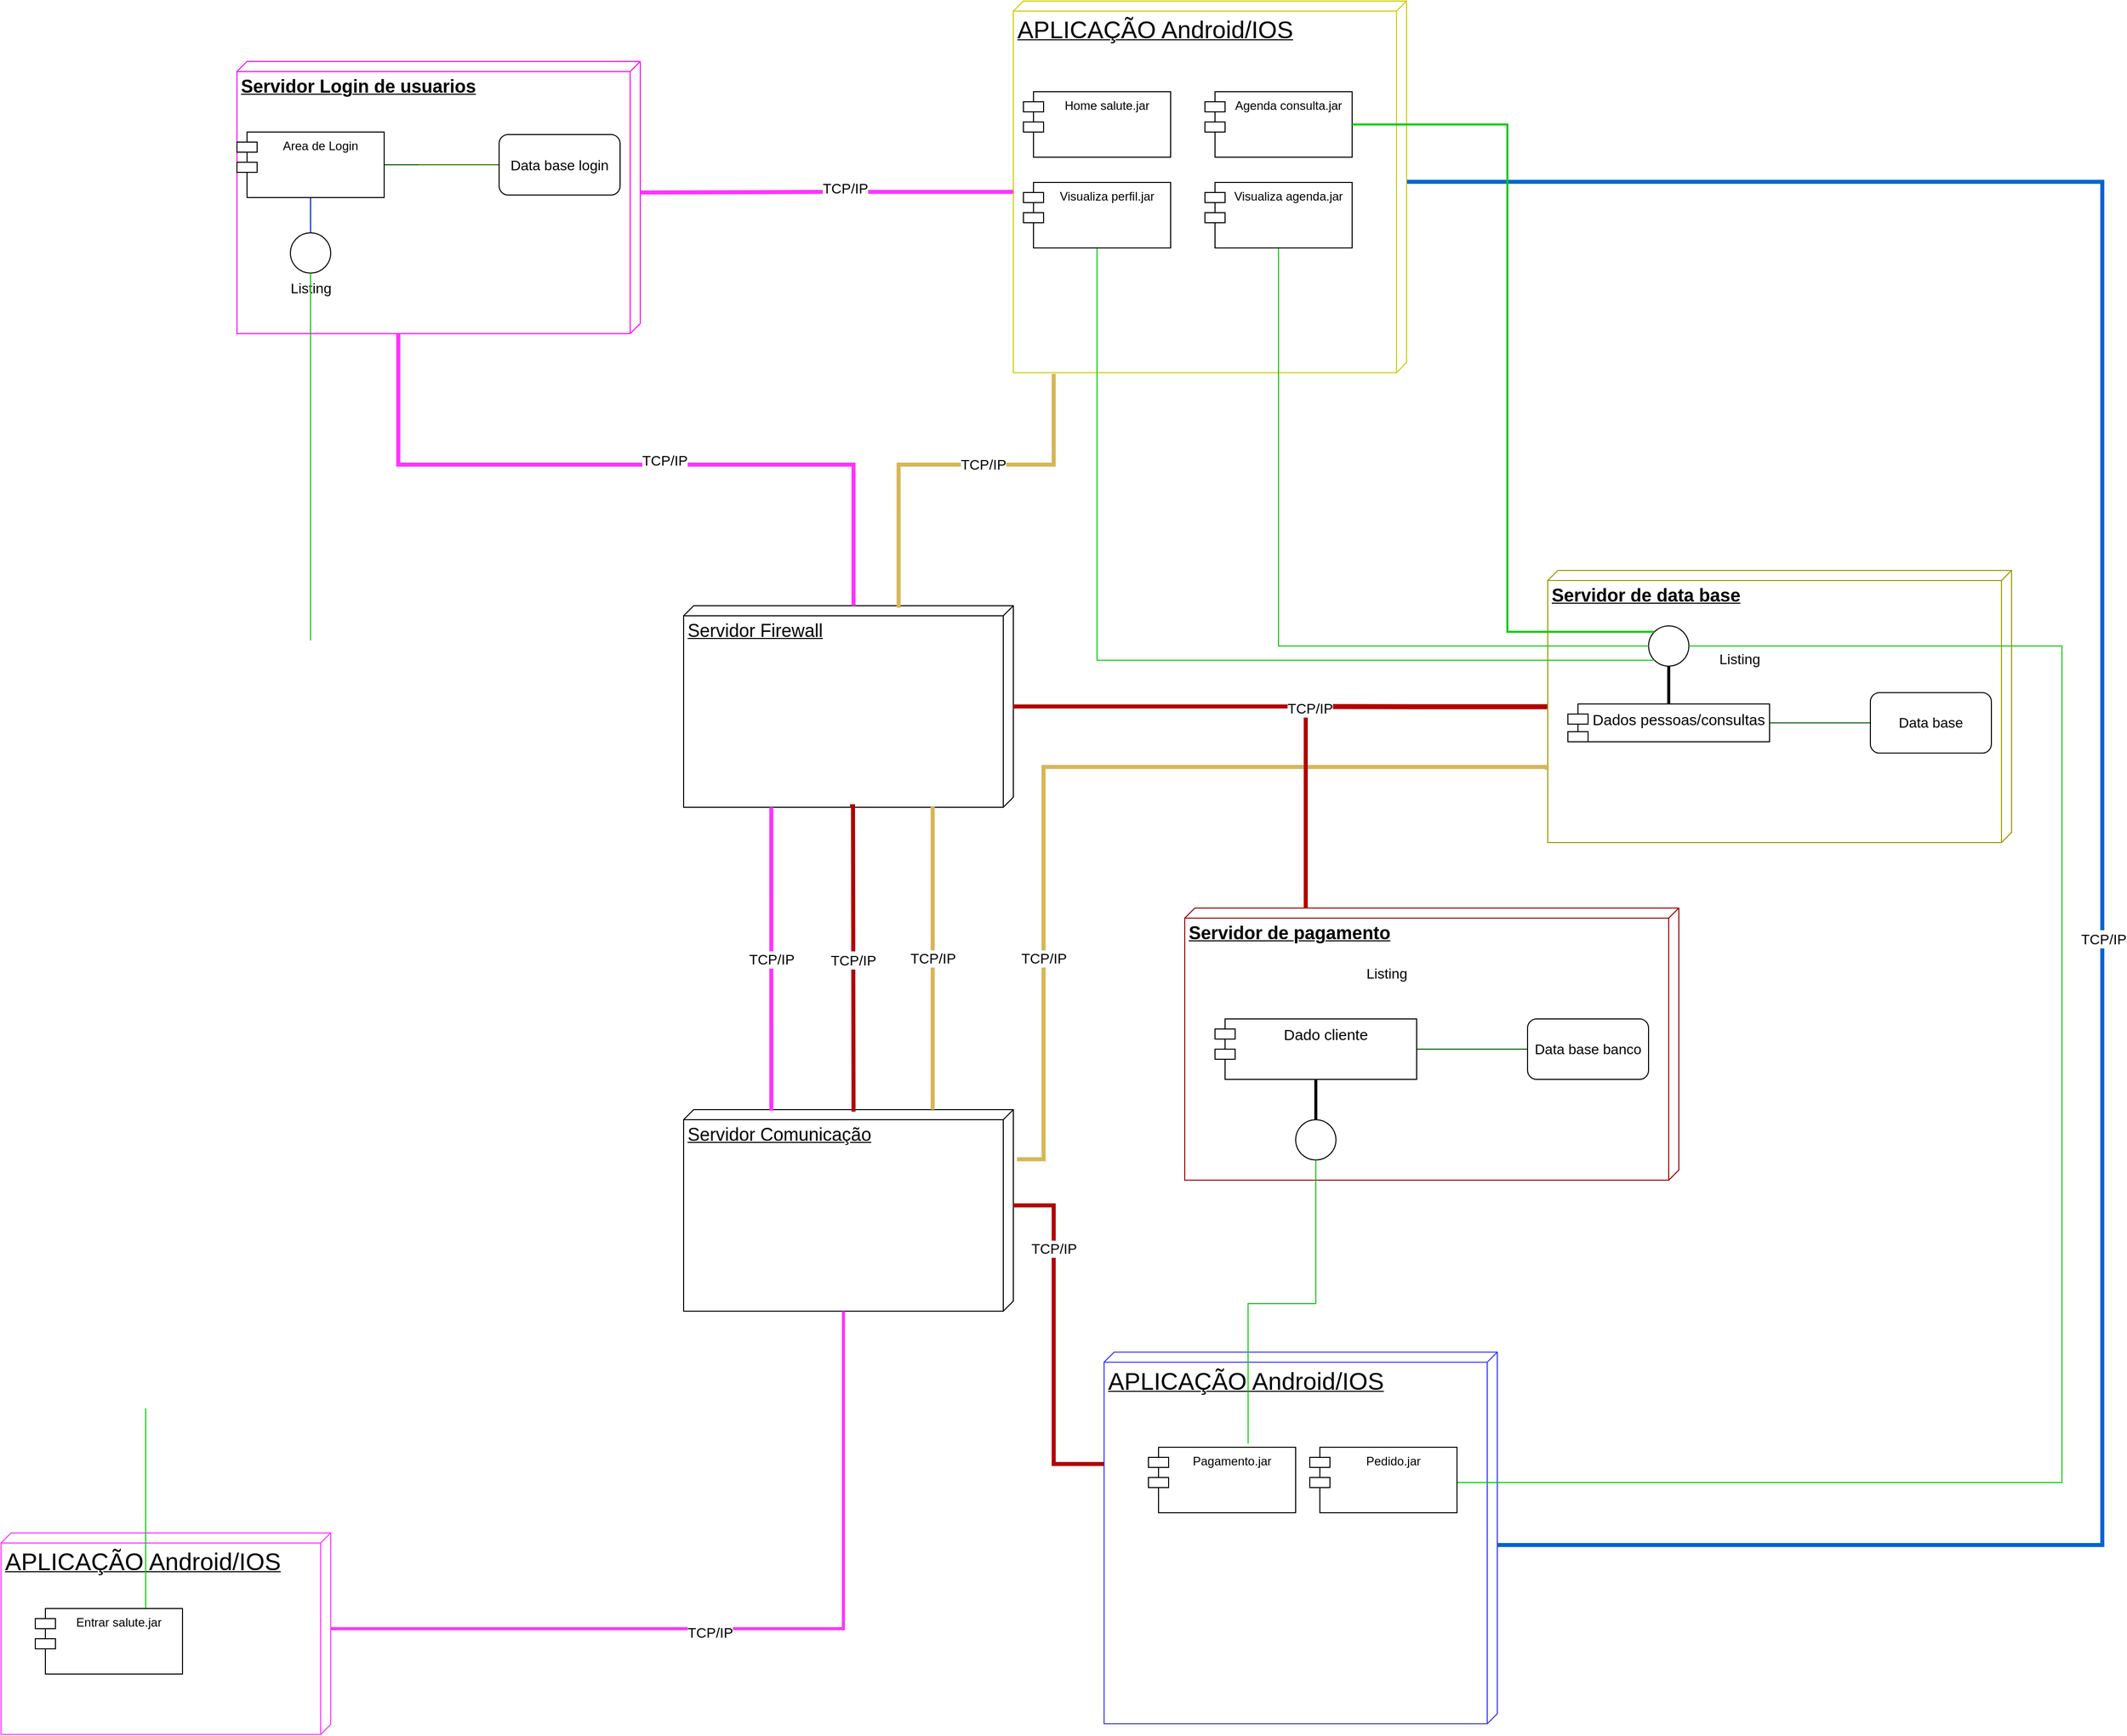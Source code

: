 <mxfile version="20.4.0" type="google"><diagram id="gtR_iG1CbRh9A4TtxBaG" name="Página-1"><mxGraphModel grid="1" page="1" gridSize="10" guides="1" tooltips="1" connect="1" arrows="1" fold="1" pageScale="1" pageWidth="827" pageHeight="1169" math="0" shadow="0"><root><mxCell id="0"/><mxCell id="1" parent="0"/><mxCell id="o-lzPak7zDbeE94U4sAy-19" value="&lt;span style=&quot;font-size: 18px;&quot;&gt;Servidor Login de usuarios&lt;/span&gt;&lt;span style=&quot;color: rgba(0, 0, 0, 0); font-family: monospace; font-size: 0px;&quot;&gt;%3CmxGraphModel%3E%3Croot%3E%3CmxCell%20id%3D%220%22%2F%3E%3CmxCell%20id%3D%221%22%20parent%3D%220%22%2F%3E%3CmxCell%20id%3D%222%22%20style%3D%22edgeStyle%3DorthogonalEdgeStyle%3Brounded%3D0%3BorthogonalLoop%3D1%3BjettySize%3Dauto%3Bhtml%3D1%3BexitX%3D0%3BexitY%3D0%3BexitDx%3D0%3BexitDy%3D158.5%3BexitPerimeter%3D0%3BfontSize%3D24%3BendArrow%3Dnone%3BendFill%3D0%3BentryX%3D0%3BentryY%3D0%3BentryDx%3D200%3BentryDy%3D168.5%3BentryPerimeter%3D0%3BfillColor%3D%23d80073%3BstrokeColor%3D%23FF33FF%3BstrokeWidth%3D3%3B%22%20edge%3D%221%22%20parent%3D%221%22%3E%3CmxGeometry%20relative%3D%221%22%20as%3D%22geometry%22%3E%3CmxPoint%20x%3D%22658.5%22%20y%3D%22-180%22%20as%3D%22targetPoint%22%2F%3E%3CmxPoint%20x%3D%22658.5%22%20y%3D%2275%22%20as%3D%22sourcePoint%22%2F%3E%3C%2FmxGeometry%3E%3C%2FmxCell%3E%3CmxCell%20id%3D%223%22%20value%3D%22TCP%2FIP%22%20style%3D%22edgeLabel%3Bhtml%3D1%3Balign%3Dcenter%3BverticalAlign%3Dmiddle%3Bresizable%3D0%3Bpoints%3D%5B%5D%3BfontSize%3D14%3B%22%20vertex%3D%221%22%20connectable%3D%220%22%20parent%3D%222%22%3E%3CmxGeometry%20x%3D%22-0.09%22%20y%3D%22-4%22%20relative%3D%221%22%20as%3D%22geometry%22%3E%3CmxPoint%20x%3D%221%22%20as%3D%22offset%22%2F%3E%3C%2FmxGeometry%3E%3C%2FmxCell%3E%3C%2Froot%3E%3C%2FmxGraphModel%3E&lt;/span&gt;" style="verticalAlign=top;align=left;spacingTop=8;spacingLeft=2;spacingRight=12;shape=cube;size=10;direction=south;fontStyle=5;html=1;strokeColor=#FF00FF;" vertex="1" parent="1"><mxGeometry x="510" y="-1370" width="400" height="270" as="geometry"/></mxCell><mxCell id="o-lzPak7zDbeE94U4sAy-27" value="" style="ellipse;whiteSpace=wrap;html=1;fontSize=14;" vertex="1" parent="1"><mxGeometry x="563" y="-1200" width="40" height="40" as="geometry"/></mxCell><mxCell id="o-lzPak7zDbeE94U4sAy-29" style="edgeStyle=orthogonalEdgeStyle;rounded=0;orthogonalLoop=1;jettySize=auto;html=1;exitX=0.5;exitY=1;exitDx=0;exitDy=0;entryX=0.5;entryY=0;entryDx=0;entryDy=0;strokeColor=#001DBC;strokeWidth=1;fontSize=14;endArrow=none;endFill=0;fillColor=#0050ef;" edge="1" parent="1" source="o-lzPak7zDbeE94U4sAy-28" target="o-lzPak7zDbeE94U4sAy-27"><mxGeometry relative="1" as="geometry"/></mxCell><mxCell id="o-lzPak7zDbeE94U4sAy-35" style="edgeStyle=orthogonalEdgeStyle;rounded=0;orthogonalLoop=1;jettySize=auto;html=1;exitX=1;exitY=0.5;exitDx=0;exitDy=0;entryX=0;entryY=0.5;entryDx=0;entryDy=0;strokeColor=#005700;strokeWidth=1;fontSize=14;endArrow=none;endFill=0;fillColor=#008a00;" edge="1" parent="1" source="o-lzPak7zDbeE94U4sAy-28" target="o-lzPak7zDbeE94U4sAy-34"><mxGeometry relative="1" as="geometry"/></mxCell><mxCell id="o-lzPak7zDbeE94U4sAy-28" value="Area de Login" style="shape=module;align=left;spacingLeft=20;align=center;verticalAlign=top;" vertex="1" parent="1"><mxGeometry x="510" y="-1300" width="146" height="65" as="geometry"/></mxCell><mxCell id="o-lzPak7zDbeE94U4sAy-33" value="Listing" style="text;html=1;align=center;verticalAlign=middle;resizable=0;points=[];autosize=1;strokeColor=none;fillColor=none;fontSize=14;" vertex="1" parent="1"><mxGeometry x="553" y="-1160" width="60" height="30" as="geometry"/></mxCell><mxCell id="o-lzPak7zDbeE94U4sAy-37" value="" style="edgeStyle=orthogonalEdgeStyle;rounded=0;orthogonalLoop=1;jettySize=auto;html=1;strokeColor=#2D7600;strokeWidth=1;fontSize=14;endArrow=none;endFill=0;fillColor=#60a917;" edge="1" parent="1" source="o-lzPak7zDbeE94U4sAy-34"><mxGeometry relative="1" as="geometry"><mxPoint x="690" y="-1267.5" as="targetPoint"/></mxGeometry></mxCell><mxCell id="o-lzPak7zDbeE94U4sAy-34" value="Data base login" style="rounded=1;whiteSpace=wrap;html=1;fontSize=14;" vertex="1" parent="1"><mxGeometry x="770" y="-1297.5" width="120" height="60" as="geometry"/></mxCell><mxCell id="o-lzPak7zDbeE94U4sAy-4" value="&lt;span style=&quot;font-size: 18px;&quot;&gt;Servidor Comunicação&lt;/span&gt;" style="verticalAlign=top;align=left;spacingTop=8;spacingLeft=2;spacingRight=12;shape=cube;size=10;direction=south;fontStyle=4;html=1;" vertex="1" parent="1"><mxGeometry x="953" y="-330" width="327" height="200" as="geometry"/></mxCell><mxCell id="o-lzPak7zDbeE94U4sAy-6" value="&lt;font style=&quot;font-size: 24px;&quot;&gt;APLICAÇÃO Android/IOS&lt;/font&gt;" style="verticalAlign=top;align=left;spacingTop=8;spacingLeft=2;spacingRight=12;shape=cube;size=10;direction=south;fontStyle=4;html=1;strokeColor=#FF33FF;" vertex="1" parent="1"><mxGeometry x="276" y="90" width="327" height="200" as="geometry"/></mxCell><mxCell id="o-lzPak7zDbeE94U4sAy-26" style="edgeStyle=orthogonalEdgeStyle;rounded=0;orthogonalLoop=1;jettySize=auto;html=1;exitX=0.75;exitY=0;exitDx=0;exitDy=0;entryX=0.5;entryY=1;entryDx=0;entryDy=0;strokeColor=#00CC00;strokeWidth=1;fontSize=14;endArrow=none;endFill=0;fillColor=#008a00;" edge="1" parent="1" source="o-lzPak7zDbeE94U4sAy-7" target="o-lzPak7zDbeE94U4sAy-27"><mxGeometry relative="1" as="geometry"><Array as="points"><mxPoint x="419" y="-498"/><mxPoint x="583" y="-498"/></Array></mxGeometry></mxCell><mxCell id="o-lzPak7zDbeE94U4sAy-7" value="Entrar salute.jar" style="shape=module;align=left;spacingLeft=20;align=center;verticalAlign=top;" vertex="1" parent="1"><mxGeometry x="310" y="165" width="146" height="65" as="geometry"/></mxCell><mxCell id="o-lzPak7zDbeE94U4sAy-11" style="edgeStyle=orthogonalEdgeStyle;rounded=0;orthogonalLoop=1;jettySize=auto;html=1;exitX=0;exitY=0;exitDx=95;exitDy=0;exitPerimeter=0;fontSize=24;endArrow=none;endFill=0;entryX=0;entryY=0;entryDx=200;entryDy=168.5;entryPerimeter=0;fillColor=#d80073;strokeColor=#FF33FF;strokeWidth=3;" edge="1" parent="1" source="o-lzPak7zDbeE94U4sAy-6" target="o-lzPak7zDbeE94U4sAy-4"><mxGeometry relative="1" as="geometry"><mxPoint x="788.5" y="-130" as="targetPoint"/><mxPoint x="658.5" y="75" as="sourcePoint"/></mxGeometry></mxCell><mxCell id="o-lzPak7zDbeE94U4sAy-13" value="TCP/IP" style="edgeLabel;html=1;align=center;verticalAlign=middle;resizable=0;points=[];fontSize=14;" connectable="0" vertex="1" parent="o-lzPak7zDbeE94U4sAy-11"><mxGeometry x="-0.09" y="-4" relative="1" as="geometry"><mxPoint x="1" as="offset"/></mxGeometry></mxCell><mxCell id="o-lzPak7zDbeE94U4sAy-14" value="&lt;span style=&quot;font-size: 18px;&quot;&gt;Servidor Firewall&lt;/span&gt;&lt;span style=&quot;color: rgba(0, 0, 0, 0); font-family: monospace; font-size: 0px;&quot;&gt;%3CmxGraphModel%3E%3Croot%3E%3CmxCell%20id%3D%220%22%2F%3E%3CmxCell%20id%3D%221%22%20parent%3D%220%22%2F%3E%3CmxCell%20id%3D%222%22%20style%3D%22edgeStyle%3DorthogonalEdgeStyle%3Brounded%3D0%3BorthogonalLoop%3D1%3BjettySize%3Dauto%3Bhtml%3D1%3BexitX%3D0%3BexitY%3D0%3BexitDx%3D0%3BexitDy%3D158.5%3BexitPerimeter%3D0%3BfontSize%3D24%3BendArrow%3Dnone%3BendFill%3D0%3BentryX%3D0%3BentryY%3D0%3BentryDx%3D200%3BentryDy%3D168.5%3BentryPerimeter%3D0%3BfillColor%3D%23d80073%3BstrokeColor%3D%23FF33FF%3BstrokeWidth%3D3%3B%22%20edge%3D%221%22%20parent%3D%221%22%3E%3CmxGeometry%20relative%3D%221%22%20as%3D%22geometry%22%3E%3CmxPoint%20x%3D%22658.5%22%20y%3D%22-180%22%20as%3D%22targetPoint%22%2F%3E%3CmxPoint%20x%3D%22658.5%22%20y%3D%2275%22%20as%3D%22sourcePoint%22%2F%3E%3C%2FmxGeometry%3E%3C%2FmxCell%3E%3CmxCell%20id%3D%223%22%20value%3D%22TCP%2FIP%22%20style%3D%22edgeLabel%3Bhtml%3D1%3Balign%3Dcenter%3BverticalAlign%3Dmiddle%3Bresizable%3D0%3Bpoints%3D%5B%5D%3BfontSize%3D14%3B%22%20vertex%3D%221%22%20connectable%3D%220%22%20parent%3D%222%22%3E%3CmxGeometry%20x%3D%22-0.09%22%20y%3D%22-4%22%20relative%3D%221%22%20as%3D%22geometry%22%3E%3CmxPoint%20x%3D%221%22%20as%3D%22offset%22%2F%3E%3C%2FmxGeometry%3E%3C%2FmxCell%3E%3C%2Froot%3E%3C%2FmxGraphModel%3E&lt;/span&gt;" style="verticalAlign=top;align=left;spacingTop=8;spacingLeft=2;spacingRight=12;shape=cube;size=10;direction=south;fontStyle=4;html=1;" vertex="1" parent="1"><mxGeometry x="953" y="-830" width="327" height="200" as="geometry"/></mxCell><mxCell id="o-lzPak7zDbeE94U4sAy-17" style="edgeStyle=orthogonalEdgeStyle;rounded=0;orthogonalLoop=1;jettySize=auto;html=1;fontSize=24;endArrow=none;endFill=0;entryX=1;entryY=0.734;entryDx=0;entryDy=0;entryPerimeter=0;fillColor=#d80073;strokeColor=#FF33FF;strokeWidth=4;" edge="1" parent="1" target="o-lzPak7zDbeE94U4sAy-14"><mxGeometry relative="1" as="geometry"><mxPoint x="230" y="-400" as="targetPoint"/><mxPoint x="1040" y="-330" as="sourcePoint"/><Array as="points"><mxPoint x="1040" y="-329"/></Array></mxGeometry></mxCell><mxCell id="o-lzPak7zDbeE94U4sAy-18" value="TCP/IP" style="edgeLabel;html=1;align=center;verticalAlign=middle;resizable=0;points=[];fontSize=14;" connectable="0" vertex="1" parent="o-lzPak7zDbeE94U4sAy-17"><mxGeometry x="-0.09" y="-4" relative="1" as="geometry"><mxPoint x="-4" y="-14" as="offset"/></mxGeometry></mxCell><mxCell id="o-lzPak7zDbeE94U4sAy-24" style="edgeStyle=orthogonalEdgeStyle;rounded=0;orthogonalLoop=1;jettySize=auto;html=1;fontSize=24;endArrow=none;endFill=0;fillColor=#d80073;strokeColor=#FF33FF;strokeWidth=4;exitX=0;exitY=0;exitDx=0;exitDy=158.5;exitPerimeter=0;" edge="1" parent="1" source="o-lzPak7zDbeE94U4sAy-14"><mxGeometry relative="1" as="geometry"><mxPoint x="670" y="-1100" as="targetPoint"/><mxPoint x="653" y="-820" as="sourcePoint"/><Array as="points"><mxPoint x="1122" y="-970"/><mxPoint x="670" y="-970"/></Array></mxGeometry></mxCell><mxCell id="o-lzPak7zDbeE94U4sAy-25" value="TCP/IP" style="edgeLabel;html=1;align=center;verticalAlign=middle;resizable=0;points=[];fontSize=14;" connectable="0" vertex="1" parent="o-lzPak7zDbeE94U4sAy-24"><mxGeometry x="-0.09" y="-4" relative="1" as="geometry"><mxPoint x="1" as="offset"/></mxGeometry></mxCell><mxCell id="0MelGUalMQh4CNWxsU4_-74" style="edgeStyle=orthogonalEdgeStyle;rounded=0;orthogonalLoop=1;jettySize=auto;html=1;exitX=0.501;exitY=1;exitDx=0;exitDy=0;exitPerimeter=0;strokeColor=#B20000;strokeWidth=5;fontSize=15;endArrow=none;endFill=0;fillColor=#e51400;" edge="1" parent="1" source="0MelGUalMQh4CNWxsU4_-10"><mxGeometry relative="1" as="geometry"><mxPoint x="1570" y="-730" as="targetPoint"/><Array as="points"/></mxGeometry></mxCell><mxCell id="0MelGUalMQh4CNWxsU4_-10" value="&lt;span style=&quot;font-size: 18px;&quot;&gt;Servidor de data base&lt;/span&gt;&lt;span style=&quot;color: rgba(0, 0, 0, 0); font-family: monospace; font-size: 0px;&quot;&gt;%3CmxGraphModel%3E%3Croot%3E%3CmxCell%20id%3D%220%22%2F%3E%3CmxCell%20id%3D%221%22%20parent%3D%220%22%2F%3E%3CmxCell%20id%3D%222%22%20style%3D%22edgeStyle%3DorthogonalEdgeStyle%3Brounded%3D0%3BorthogonalLoop%3D1%3BjettySize%3Dauto%3Bhtml%3D1%3BexitX%3D0%3BexitY%3D0%3BexitDx%3D0%3BexitDy%3D158.5%3BexitPerimeter%3D0%3BfontSize%3D24%3BendArrow%3Dnone%3BendFill%3D0%3BentryX%3D0%3BentryY%3D0%3BentryDx%3D200%3BentryDy%3D168.5%3BentryPerimeter%3D0%3BfillColor%3D%23d80073%3BstrokeColor%3D%23FF33FF%3BstrokeWidth%3D3%3B%22%20edge%3D%221%22%20parent%3D%221%22%3E%3CmxGeometry%20relative%3D%221%22%20as%3D%22geometry%22%3E%3CmxPoint%20x%3D%22658.5%22%20y%3D%22-180%22%20as%3D%22targetPoint%22%2F%3E%3CmxPoint%20x%3D%22658.5%22%20y%3D%2275%22%20as%3D%22sourcePoint%22%2F%3E%3C%2FmxGeometry%3E%3C%2FmxCell%3E%3CmxCell%20id%3D%223%22%20value%3D%22TCP%2FIP%22%20style%3D%22edgeLabel%3Bhtml%3D1%3Balign%3Dcenter%3BverticalAlign%3Dmiddle%3Bresizable%3D0%3Bpoints%3D%5B%5D%3BfontSize%3D14%3B%22%20vertex%3D%221%22%20connectable%3D%220%22%20parent%3D%222%22%3E%3CmxGeometry%20x%3D%22-0.09%22%20y%3D%22-4%22%20relative%3D%221%22%20as%3D%22geometry%22%3E%3CmxPoint%20x%3D%221%22%20as%3D%22offset%22%2F%3E%3C%2FmxGeometry%3E%3C%2FmxCell%3E%3C%2Froot%3E%3C%2FmxGraphModel%3E&lt;/span&gt;" style="verticalAlign=top;align=left;spacingTop=8;spacingLeft=2;spacingRight=12;shape=cube;size=10;direction=south;fontStyle=5;html=1;strokeColor=#999900;" vertex="1" parent="1"><mxGeometry x="1810" y="-865" width="460" height="270" as="geometry"/></mxCell><mxCell id="0MelGUalMQh4CNWxsU4_-36" style="edgeStyle=orthogonalEdgeStyle;rounded=0;orthogonalLoop=1;jettySize=auto;html=1;exitX=0.5;exitY=1;exitDx=0;exitDy=0;entryX=0.5;entryY=0;entryDx=0;entryDy=0;strokeWidth=3;endArrow=none;endFill=0;" edge="1" parent="1" source="0MelGUalMQh4CNWxsU4_-11" target="0MelGUalMQh4CNWxsU4_-14"><mxGeometry relative="1" as="geometry"/></mxCell><mxCell id="0MelGUalMQh4CNWxsU4_-11" value="" style="ellipse;whiteSpace=wrap;html=1;fontSize=14;" vertex="1" parent="1"><mxGeometry x="1910" y="-810" width="40" height="40" as="geometry"/></mxCell><mxCell id="0MelGUalMQh4CNWxsU4_-13" style="edgeStyle=orthogonalEdgeStyle;rounded=0;orthogonalLoop=1;jettySize=auto;html=1;exitX=1;exitY=0.5;exitDx=0;exitDy=0;entryX=0;entryY=0.5;entryDx=0;entryDy=0;strokeColor=#005700;strokeWidth=1;fontSize=14;endArrow=none;endFill=0;fillColor=#008a00;" edge="1" parent="1" source="0MelGUalMQh4CNWxsU4_-14" target="0MelGUalMQh4CNWxsU4_-17"><mxGeometry relative="1" as="geometry"/></mxCell><mxCell id="0MelGUalMQh4CNWxsU4_-14" value="Dados pessoas/consultas" style="shape=module;align=left;spacingLeft=20;align=center;verticalAlign=top;fontSize=15;" vertex="1" parent="1"><mxGeometry x="1830" y="-732.5" width="200" height="37.5" as="geometry"/></mxCell><mxCell id="0MelGUalMQh4CNWxsU4_-15" value="Listing" style="text;html=1;align=center;verticalAlign=middle;resizable=0;points=[];autosize=1;strokeColor=none;fillColor=none;fontSize=14;" vertex="1" parent="1"><mxGeometry x="1970" y="-792.5" width="60" height="30" as="geometry"/></mxCell><mxCell id="0MelGUalMQh4CNWxsU4_-17" value="Data base" style="rounded=1;whiteSpace=wrap;html=1;fontSize=14;" vertex="1" parent="1"><mxGeometry x="2130" y="-743.75" width="120" height="60" as="geometry"/></mxCell><mxCell id="0MelGUalMQh4CNWxsU4_-34" style="edgeStyle=orthogonalEdgeStyle;rounded=0;orthogonalLoop=1;jettySize=auto;html=1;entryX=0.01;entryY=0.348;entryDx=0;entryDy=0;entryPerimeter=0;endArrow=none;endFill=0;fillColor=#fff2cc;strokeColor=#d6b656;strokeWidth=4;" edge="1" parent="1" target="o-lzPak7zDbeE94U4sAy-14"><mxGeometry relative="1" as="geometry"><mxPoint x="1440" y="-880" as="targetPoint"/><Array as="points"><mxPoint x="1320" y="-970"/><mxPoint x="1166" y="-970"/></Array><mxPoint x="1320" y="-1060" as="sourcePoint"/></mxGeometry></mxCell><mxCell id="0MelGUalMQh4CNWxsU4_-35" value="&lt;span style=&quot;font-size: 14px;&quot;&gt;TCP/IP&lt;/span&gt;" style="edgeLabel;html=1;align=center;verticalAlign=middle;resizable=0;points=[];" connectable="0" vertex="1" parent="0MelGUalMQh4CNWxsU4_-34"><mxGeometry x="-0.525" relative="1" as="geometry"><mxPoint x="-69" as="offset"/></mxGeometry></mxCell><mxCell id="0MelGUalMQh4CNWxsU4_-61" style="edgeStyle=orthogonalEdgeStyle;rounded=0;orthogonalLoop=1;jettySize=auto;html=1;exitX=0;exitY=0;exitDx=179.38;exitDy=0;exitPerimeter=0;strokeWidth=4;fontSize=15;endArrow=none;endFill=0;fillColor=#647687;strokeColor=#0066CC;" edge="1" parent="1" source="0MelGUalMQh4CNWxsU4_-20" target="0MelGUalMQh4CNWxsU4_-58"><mxGeometry relative="1" as="geometry"><mxPoint x="2330" y="172.667" as="targetPoint"/><Array as="points"><mxPoint x="2360" y="-1251"/><mxPoint x="2360" y="102"/></Array></mxGeometry></mxCell><mxCell id="0MelGUalMQh4CNWxsU4_-62" value="&lt;span style=&quot;font-size: 14px;&quot;&gt;TCP/IP&lt;/span&gt;" style="edgeLabel;html=1;align=center;verticalAlign=middle;resizable=0;points=[];fontSize=15;" connectable="0" vertex="1" parent="0MelGUalMQh4CNWxsU4_-61"><mxGeometry x="0.559" y="-3" relative="1" as="geometry"><mxPoint x="18" y="-599" as="offset"/></mxGeometry></mxCell><mxCell id="0MelGUalMQh4CNWxsU4_-20" value="&lt;font style=&quot;font-size: 24px;&quot;&gt;APLICAÇÃO Android/IOS&lt;/font&gt;" style="verticalAlign=top;align=left;spacingTop=8;spacingLeft=2;spacingRight=12;shape=cube;size=10;direction=south;fontStyle=4;html=1;strokeColor=#CCCC00;" vertex="1" parent="1"><mxGeometry x="1280" y="-1430" width="390" height="368.76" as="geometry"/></mxCell><mxCell id="0MelGUalMQh4CNWxsU4_-21" value="Home salute.jar" style="shape=module;align=left;spacingLeft=20;align=center;verticalAlign=top;" vertex="1" parent="1"><mxGeometry x="1290" y="-1340" width="146" height="65" as="geometry"/></mxCell><mxCell id="0MelGUalMQh4CNWxsU4_-28" style="edgeStyle=orthogonalEdgeStyle;rounded=0;orthogonalLoop=1;jettySize=auto;html=1;fontSize=24;endArrow=none;endFill=0;fillColor=#d80073;strokeColor=#FF33FF;strokeWidth=4;exitX=0;exitY=0;exitDx=189.38;exitDy=390;exitPerimeter=0;entryX=0;entryY=0;entryDx=130;entryDy=0;entryPerimeter=0;" edge="1" parent="1" source="0MelGUalMQh4CNWxsU4_-20" target="o-lzPak7zDbeE94U4sAy-19"><mxGeometry relative="1" as="geometry"><mxPoint x="1093.98" y="-1290" as="targetPoint"/><mxPoint x="1092.48" y="-1030.0" as="sourcePoint"/><Array as="points"><mxPoint x="1093" y="-1241"/><mxPoint x="1093" y="-1240"/></Array></mxGeometry></mxCell><mxCell id="0MelGUalMQh4CNWxsU4_-29" value="TCP/IP" style="edgeLabel;html=1;align=center;verticalAlign=middle;resizable=0;points=[];fontSize=14;" connectable="0" vertex="1" parent="0MelGUalMQh4CNWxsU4_-28"><mxGeometry x="-0.09" y="-4" relative="1" as="geometry"><mxPoint x="1" as="offset"/></mxGeometry></mxCell><mxCell id="0MelGUalMQh4CNWxsU4_-30" value="Agenda consulta.jar" style="shape=module;align=left;spacingLeft=20;align=center;verticalAlign=top;" vertex="1" parent="1"><mxGeometry x="1470" y="-1340" width="146" height="65" as="geometry"/></mxCell><mxCell id="0MelGUalMQh4CNWxsU4_-37" style="edgeStyle=orthogonalEdgeStyle;rounded=0;orthogonalLoop=1;jettySize=auto;html=1;exitX=0.5;exitY=1;exitDx=0;exitDy=0;strokeWidth=1;endArrow=none;endFill=0;fillColor=#6a00ff;strokeColor=#00CC00;entryX=0;entryY=1;entryDx=0;entryDy=0;" edge="1" parent="1" source="0MelGUalMQh4CNWxsU4_-31" target="0MelGUalMQh4CNWxsU4_-11"><mxGeometry relative="1" as="geometry"><mxPoint x="1370" y="-840" as="targetPoint"/><Array as="points"><mxPoint x="1363" y="-776"/></Array></mxGeometry></mxCell><mxCell id="0MelGUalMQh4CNWxsU4_-31" value="Visualiza perfil.jar" style="shape=module;align=left;spacingLeft=20;align=center;verticalAlign=top;" vertex="1" parent="1"><mxGeometry x="1290" y="-1250" width="146" height="65" as="geometry"/></mxCell><mxCell id="0MelGUalMQh4CNWxsU4_-38" style="edgeStyle=orthogonalEdgeStyle;rounded=0;orthogonalLoop=1;jettySize=auto;html=1;exitX=0.5;exitY=1;exitDx=0;exitDy=0;strokeWidth=1;endArrow=none;endFill=0;fillColor=#1ba1e2;strokeColor=#00CC00;entryX=0;entryY=0.5;entryDx=0;entryDy=0;" edge="1" parent="1" source="0MelGUalMQh4CNWxsU4_-32" target="0MelGUalMQh4CNWxsU4_-11"><mxGeometry relative="1" as="geometry"><mxPoint x="1543" y="-790" as="targetPoint"/><Array as="points"><mxPoint x="1543" y="-790"/></Array></mxGeometry></mxCell><mxCell id="0MelGUalMQh4CNWxsU4_-32" value="Visualiza agenda.jar" style="shape=module;align=left;spacingLeft=20;align=center;verticalAlign=top;" vertex="1" parent="1"><mxGeometry x="1470" y="-1250" width="146" height="65" as="geometry"/></mxCell><mxCell id="0MelGUalMQh4CNWxsU4_-41" style="edgeStyle=orthogonalEdgeStyle;rounded=0;orthogonalLoop=1;jettySize=auto;html=1;endArrow=none;endFill=0;fillColor=#fff2cc;strokeColor=#d6b656;strokeWidth=4;" edge="1" parent="1"><mxGeometry relative="1" as="geometry"><mxPoint x="1200" y="-330" as="targetPoint"/><mxPoint x="1200" y="-631" as="sourcePoint"/><Array as="points"><mxPoint x="1200" y="-631"/><mxPoint x="1200" y="-330"/></Array></mxGeometry></mxCell><mxCell id="0MelGUalMQh4CNWxsU4_-42" value="&lt;span style=&quot;font-size: 14px;&quot;&gt;TCP/IP&lt;/span&gt;" style="edgeLabel;html=1;align=center;verticalAlign=middle;resizable=0;points=[];" connectable="0" vertex="1" parent="0MelGUalMQh4CNWxsU4_-41"><mxGeometry x="-0.525" relative="1" as="geometry"><mxPoint y="79" as="offset"/></mxGeometry></mxCell><mxCell id="0MelGUalMQh4CNWxsU4_-44" value="&lt;span style=&quot;font-size: 18px;&quot;&gt;Servidor de pagamento&lt;/span&gt;&lt;span style=&quot;color: rgba(0, 0, 0, 0); font-family: monospace; font-size: 0px;&quot;&gt;%3CmxGraphModel%3E%3Croot%3E%3CmxCell%20id%3D%220%22%2F%3E%3CmxCell%20id%3D%221%22%20parent%3D%220%22%2F%3E%3CmxCell%20id%3D%222%22%20style%3D%22edgeStyle%3DorthogonalEdgeStyle%3Brounded%3D0%3BorthogonalLoop%3D1%3BjettySize%3Dauto%3Bhtml%3D1%3BexitX%3D0%3BexitY%3D0%3BexitDx%3D0%3BexitDy%3D158.5%3BexitPerimeter%3D0%3BfontSize%3D24%3BendArrow%3Dnone%3BendFill%3D0%3BentryX%3D0%3BentryY%3D0%3BentryDx%3D200%3BentryDy%3D168.5%3BentryPerimeter%3D0%3BfillColor%3D%23d80073%3BstrokeColor%3D%23FF33FF%3BstrokeWidth%3D3%3B%22%20edge%3D%221%22%20parent%3D%221%22%3E%3CmxGeometry%20relative%3D%221%22%20as%3D%22geometry%22%3E%3CmxPoint%20x%3D%22658.5%22%20y%3D%22-180%22%20as%3D%22targetPoint%22%2F%3E%3CmxPoint%20x%3D%22658.5%22%20y%3D%2275%22%20as%3D%22sourcePoint%22%2F%3E%3C%2FmxGeometry%3E%3C%2FmxCell%3E%3CmxCell%20id%3D%223%22%20value%3D%22TCP%2FIP%22%20style%3D%22edgeLabel%3Bhtml%3D1%3Balign%3Dcenter%3BverticalAlign%3Dmiddle%3Bresizable%3D0%3Bpoints%3D%5B%5D%3BfontSize%3D14%3B%22%20vertex%3D%221%22%20connectable%3D%220%22%20parent%3D%222%22%3E%3CmxGeometry%20x%3D%22-0.09%22%20y%3D%22-4%22%20relative%3D%221%22%20as%3D%22geometry%22%3E%3CmxPoint%20x%3D%221%22%20as%3D%22offset%22%2F%3E%3C%2FmxGeometry%3E%3C%2FmxCell%3E%3C%2Froot%3E%3C%2FmxGraphModel%3E&lt;/span&gt;" style="verticalAlign=top;align=left;spacingTop=8;spacingLeft=2;spacingRight=12;shape=cube;size=10;direction=south;fontStyle=5;html=1;strokeColor=#990000;" vertex="1" parent="1"><mxGeometry x="1450" y="-530" width="490" height="270" as="geometry"/></mxCell><mxCell id="0MelGUalMQh4CNWxsU4_-45" style="edgeStyle=orthogonalEdgeStyle;rounded=0;orthogonalLoop=1;jettySize=auto;html=1;exitX=0.5;exitY=0;exitDx=0;exitDy=0;entryX=0.5;entryY=1;entryDx=0;entryDy=0;strokeWidth=3;endArrow=none;endFill=0;" edge="1" parent="1" source="0MelGUalMQh4CNWxsU4_-46" target="0MelGUalMQh4CNWxsU4_-48"><mxGeometry relative="1" as="geometry"><Array as="points"><mxPoint x="1580" y="-330"/><mxPoint x="1580" y="-330"/></Array></mxGeometry></mxCell><mxCell id="0MelGUalMQh4CNWxsU4_-46" value="" style="ellipse;whiteSpace=wrap;html=1;fontSize=14;" vertex="1" parent="1"><mxGeometry x="1560" y="-320" width="40" height="40" as="geometry"/></mxCell><mxCell id="0MelGUalMQh4CNWxsU4_-47" style="edgeStyle=orthogonalEdgeStyle;rounded=0;orthogonalLoop=1;jettySize=auto;html=1;exitX=1;exitY=0.5;exitDx=0;exitDy=0;entryX=0;entryY=0.5;entryDx=0;entryDy=0;strokeColor=#005700;strokeWidth=1;fontSize=14;endArrow=none;endFill=0;fillColor=#008a00;" edge="1" parent="1" source="0MelGUalMQh4CNWxsU4_-48" target="0MelGUalMQh4CNWxsU4_-51"><mxGeometry relative="1" as="geometry"/></mxCell><mxCell id="0MelGUalMQh4CNWxsU4_-48" value="Dado cliente" style="shape=module;align=left;spacingLeft=20;align=center;verticalAlign=top;fontSize=15;" vertex="1" parent="1"><mxGeometry x="1480" y="-420" width="200" height="60" as="geometry"/></mxCell><mxCell id="0MelGUalMQh4CNWxsU4_-49" value="Listing" style="text;html=1;align=center;verticalAlign=middle;resizable=0;points=[];autosize=1;strokeColor=none;fillColor=none;fontSize=14;" vertex="1" parent="1"><mxGeometry x="1620" y="-480" width="60" height="30" as="geometry"/></mxCell><mxCell id="0MelGUalMQh4CNWxsU4_-51" value="Data base banco" style="rounded=1;whiteSpace=wrap;html=1;fontSize=14;" vertex="1" parent="1"><mxGeometry x="1790" y="-420" width="120" height="60" as="geometry"/></mxCell><mxCell id="0MelGUalMQh4CNWxsU4_-54" style="edgeStyle=orthogonalEdgeStyle;rounded=0;orthogonalLoop=1;jettySize=auto;html=1;endArrow=none;endFill=0;fillColor=#fff2cc;strokeColor=#d6b656;strokeWidth=4;exitX=0.246;exitY=-0.011;exitDx=0;exitDy=0;exitPerimeter=0;entryX=0.732;entryY=1.002;entryDx=0;entryDy=0;entryPerimeter=0;" edge="1" parent="1" source="o-lzPak7zDbeE94U4sAy-4" target="0MelGUalMQh4CNWxsU4_-10"><mxGeometry relative="1" as="geometry"><mxPoint x="1770" y="-670" as="targetPoint"/><mxPoint x="1231" y="-62.5" as="sourcePoint"/><Array as="points"><mxPoint x="1310" y="-281"/><mxPoint x="1310" y="-670"/><mxPoint x="1809" y="-670"/></Array></mxGeometry></mxCell><mxCell id="0MelGUalMQh4CNWxsU4_-55" value="&lt;span style=&quot;font-size: 14px;&quot;&gt;TCP/IP&lt;/span&gt;" style="edgeLabel;html=1;align=center;verticalAlign=middle;resizable=0;points=[];" connectable="0" vertex="1" parent="0MelGUalMQh4CNWxsU4_-54"><mxGeometry x="-0.525" relative="1" as="geometry"><mxPoint y="-8" as="offset"/></mxGeometry></mxCell><mxCell id="0MelGUalMQh4CNWxsU4_-56" style="edgeStyle=orthogonalEdgeStyle;rounded=0;orthogonalLoop=1;jettySize=auto;html=1;exitX=0;exitY=0;exitDx=95;exitDy=0;exitPerimeter=0;endArrow=none;endFill=0;fillColor=#e51400;strokeColor=#B20000;strokeWidth=4;entryX=0.301;entryY=0.999;entryDx=0;entryDy=0;entryPerimeter=0;" edge="1" parent="1" source="o-lzPak7zDbeE94U4sAy-4" target="0MelGUalMQh4CNWxsU4_-58"><mxGeometry relative="1" as="geometry"><mxPoint x="1560" y="-177.5" as="targetPoint"/><mxPoint x="1470" y="-400.0" as="sourcePoint"/><Array as="points"><mxPoint x="1320" y="-235"/><mxPoint x="1320" y="22"/></Array></mxGeometry></mxCell><mxCell id="0MelGUalMQh4CNWxsU4_-57" value="&lt;span style=&quot;font-size: 14px;&quot;&gt;TCP/IP&lt;/span&gt;" style="edgeLabel;html=1;align=center;verticalAlign=middle;resizable=0;points=[];" connectable="0" vertex="1" parent="0MelGUalMQh4CNWxsU4_-56"><mxGeometry x="-0.525" relative="1" as="geometry"><mxPoint as="offset"/></mxGeometry></mxCell><mxCell id="0MelGUalMQh4CNWxsU4_-63" style="edgeStyle=orthogonalEdgeStyle;rounded=0;orthogonalLoop=1;jettySize=auto;html=1;strokeWidth=4;fontSize=15;endArrow=none;endFill=0;fillColor=#e51400;strokeColor=#B20000;" edge="1" parent="1" source="0MelGUalMQh4CNWxsU4_-44" target="o-lzPak7zDbeE94U4sAy-14"><mxGeometry relative="1" as="geometry"><mxPoint x="1760" y="-730" as="sourcePoint"/><Array as="points"><mxPoint x="1570" y="-730"/></Array></mxGeometry></mxCell><mxCell id="0MelGUalMQh4CNWxsU4_-66" value="&lt;span style=&quot;font-size: 14px;&quot;&gt;TCP/IP&lt;/span&gt;" style="edgeLabel;html=1;align=center;verticalAlign=middle;resizable=0;points=[];fontSize=15;" connectable="0" vertex="1" parent="0MelGUalMQh4CNWxsU4_-63"><mxGeometry x="-0.271" relative="1" as="geometry"><mxPoint x="4" y="-21" as="offset"/></mxGeometry></mxCell><mxCell id="0MelGUalMQh4CNWxsU4_-59" value="Pagar consula" style="shape=module;align=left;spacingLeft=20;align=center;verticalAlign=top;" vertex="1" parent="1"><mxGeometry x="1414" y="165" width="146" height="65" as="geometry"/></mxCell><mxCell id="0MelGUalMQh4CNWxsU4_-58" value="&lt;font style=&quot;font-size: 24px;&quot;&gt;APLICAÇÃO Android/IOS&lt;/font&gt;" style="verticalAlign=top;align=left;spacingTop=8;spacingLeft=2;spacingRight=12;shape=cube;size=10;direction=south;fontStyle=4;html=1;strokeColor=#3333FF;" vertex="1" parent="1"><mxGeometry x="1370" y="-89.38" width="390" height="368.76" as="geometry"/></mxCell><mxCell id="0MelGUalMQh4CNWxsU4_-64" value="" style="edgeStyle=orthogonalEdgeStyle;rounded=0;orthogonalLoop=1;jettySize=auto;html=1;exitX=1;exitY=0.5;exitDx=0;exitDy=0;strokeWidth=2;fontSize=15;endArrow=none;endFill=0;fillColor=#d5e8d4;strokeColor=#00CC00;gradientColor=#97d077;entryX=0;entryY=0;entryDx=0;entryDy=0;" edge="1" parent="1" source="0MelGUalMQh4CNWxsU4_-30" target="0MelGUalMQh4CNWxsU4_-11"><mxGeometry relative="1" as="geometry"><mxPoint x="1616" y="-1307.5" as="sourcePoint"/><mxPoint x="1770" y="-790" as="targetPoint"/><Array as="points"><mxPoint x="1770" y="-1307"/><mxPoint x="1770" y="-804"/></Array></mxGeometry></mxCell><mxCell id="0MelGUalMQh4CNWxsU4_-65" value="Pagamento.jar" style="shape=module;align=left;spacingLeft=20;align=center;verticalAlign=top;" vertex="1" parent="1"><mxGeometry x="1414" y="5" width="146" height="65" as="geometry"/></mxCell><mxCell id="0MelGUalMQh4CNWxsU4_-67" style="edgeStyle=orthogonalEdgeStyle;rounded=0;orthogonalLoop=1;jettySize=auto;html=1;strokeWidth=4;fontSize=15;endArrow=none;endFill=0;fillColor=#e51400;strokeColor=#B20000;exitX=0;exitY=0;exitDx=0;exitDy=158.5;exitPerimeter=0;" edge="1" parent="1" source="o-lzPak7zDbeE94U4sAy-4"><mxGeometry relative="1" as="geometry"><mxPoint x="1180" y="-328" as="sourcePoint"/><mxPoint x="1120" y="-630" as="targetPoint"/><Array as="points"><mxPoint x="1121" y="-328"/><mxPoint x="1121" y="-328"/><mxPoint x="1121" y="-631"/></Array></mxGeometry></mxCell><mxCell id="0MelGUalMQh4CNWxsU4_-68" value="&lt;span style=&quot;font-size: 14px;&quot;&gt;TCP/IP&lt;/span&gt;" style="edgeLabel;html=1;align=center;verticalAlign=middle;resizable=0;points=[];fontSize=15;" connectable="0" vertex="1" parent="0MelGUalMQh4CNWxsU4_-67"><mxGeometry x="-0.271" relative="1" as="geometry"><mxPoint y="-42" as="offset"/></mxGeometry></mxCell><mxCell id="0MelGUalMQh4CNWxsU4_-70" style="edgeStyle=orthogonalEdgeStyle;rounded=0;orthogonalLoop=1;jettySize=auto;html=1;strokeWidth=1;fontSize=15;endArrow=none;endFill=0;fillColor=#6d8764;strokeColor=#00CC00;exitX=0.5;exitY=1;exitDx=0;exitDy=0;entryX=0.677;entryY=-0.056;entryDx=0;entryDy=0;entryPerimeter=0;" edge="1" parent="1" source="0MelGUalMQh4CNWxsU4_-46" target="0MelGUalMQh4CNWxsU4_-65"><mxGeometry relative="1" as="geometry"><mxPoint x="1520" y="-110" as="targetPoint"/><mxPoint x="1685" y="-260" as="sourcePoint"/></mxGeometry></mxCell><mxCell id="0MelGUalMQh4CNWxsU4_-73" style="edgeStyle=orthogonalEdgeStyle;rounded=0;orthogonalLoop=1;jettySize=auto;html=1;exitX=1;exitY=0.5;exitDx=0;exitDy=0;entryX=1;entryY=0.5;entryDx=0;entryDy=0;strokeColor=#00CC00;strokeWidth=1;fontSize=15;endArrow=none;endFill=0;" edge="1" parent="1" source="0MelGUalMQh4CNWxsU4_-69" target="0MelGUalMQh4CNWxsU4_-11"><mxGeometry relative="1" as="geometry"><Array as="points"><mxPoint x="1720" y="40"/><mxPoint x="2320" y="40"/><mxPoint x="2320" y="-790"/></Array></mxGeometry></mxCell><mxCell id="0MelGUalMQh4CNWxsU4_-69" value="Pedido.jar" style="shape=module;align=left;spacingLeft=20;align=center;verticalAlign=top;" vertex="1" parent="1"><mxGeometry x="1574" y="5" width="146" height="65" as="geometry"/></mxCell><mxCell id="xTP0__49FAaW0fzVBlgo-1" style="edgeStyle=orthogonalEdgeStyle;rounded=0;orthogonalLoop=1;jettySize=auto;html=1;exitX=0.5;exitY=1;exitDx=0;exitDy=0;" edge="1" parent="1" source="0MelGUalMQh4CNWxsU4_-48" target="0MelGUalMQh4CNWxsU4_-48"><mxGeometry relative="1" as="geometry"/></mxCell></root></mxGraphModel></diagram></mxfile>